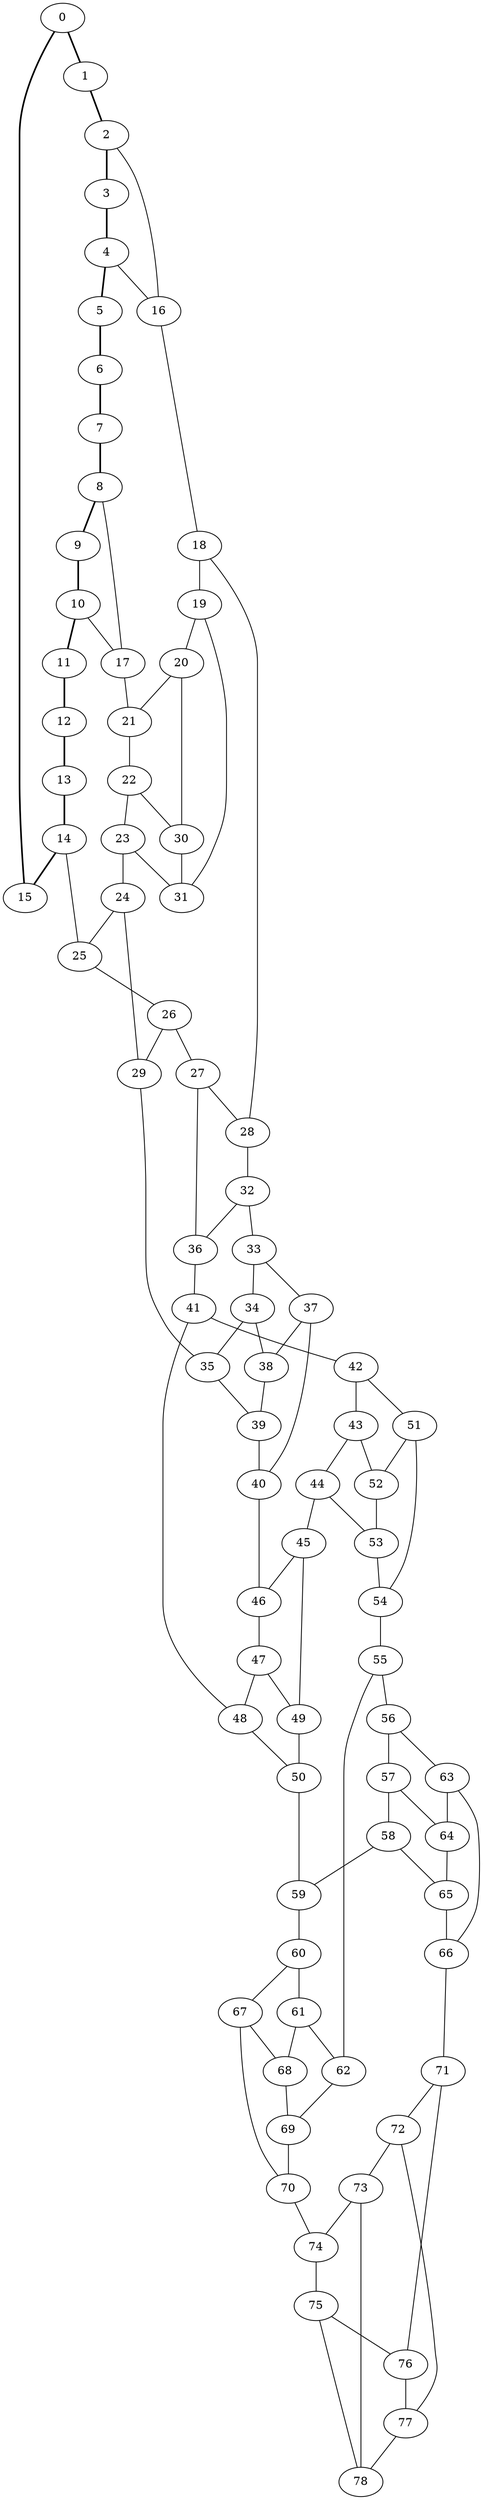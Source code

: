 //Inside of this graph isn't 3-connected
graph G {
0 [ pos = " 17.50,0.00!" ];
0 -- 1[style=bold];
0 -- 15[style=bold];
1 [ pos = " 16.17,6.70!" ];
1 -- 2[style=bold];
2 [ pos = " 12.37,12.37!" ];
2 -- 3[style=bold];
2 -- 16;
3 [ pos = " 6.70,16.17!" ];
3 -- 4[style=bold];
4 [ pos = " 0.00,17.50!" ];
4 -- 5[style=bold];
4 -- 16;
5 [ pos = " -6.70,16.17!" ];
5 -- 6[style=bold];
6 [ pos = " -12.37,12.37!" ];
6 -- 7[style=bold];
7 [ pos = " -16.17,6.70!" ];
7 -- 8[style=bold];
8 [ pos = " -17.50,0.00!" ];
8 -- 9[style=bold];
8 -- 17;
9 [ pos = " -16.17,-6.70!" ];
9 -- 10[style=bold];
10 [ pos = " -12.37,-12.37!" ];
10 -- 11[style=bold];
10 -- 17;
11 [ pos = " -6.70,-16.17!" ];
11 -- 12[style=bold];
12 [ pos = " 0.00,-17.50!" ];
12 -- 13[style=bold];
13 [ pos = " 6.70,-16.17!" ];
13 -- 14[style=bold];
14 [ pos = " 12.37,-12.37!" ];
14 -- 15[style=bold];
14 -- 25;
15 [ pos = " 16.17,-6.70!" ];
16 -- 18;
17 -- 21;
18 -- 19;
18 -- 28;
19 -- 20;
19 -- 31;
20 -- 21;
20 -- 30;
21 -- 22;
22 -- 23;
22 -- 30;
23 -- 24;
23 -- 31;
24 -- 25;
24 -- 29;
25 -- 26;
26 -- 27;
26 -- 29;
27 -- 28;
27 -- 36;
28 -- 32;
29 -- 35;
30 -- 31;
32 -- 33;
32 -- 36;
33 -- 34;
33 -- 37;
34 -- 35;
34 -- 38;
35 -- 39;
36 -- 41;
37 -- 38;
37 -- 40;
38 -- 39;
39 -- 40;
40 -- 46;
41 -- 42;
41 -- 48;
42 -- 43;
42 -- 51;
43 -- 44;
43 -- 52;
44 -- 45;
44 -- 53;
45 -- 46;
45 -- 49;
46 -- 47;
47 -- 48;
47 -- 49;
48 -- 50;
49 -- 50;
50 -- 59;
51 -- 52;
51 -- 54;
52 -- 53;
53 -- 54;
54 -- 55;
55 -- 56;
55 -- 62;
56 -- 57;
56 -- 63;
57 -- 58;
57 -- 64;
58 -- 59;
58 -- 65;
59 -- 60;
60 -- 61;
60 -- 67;
61 -- 62;
61 -- 68;
62 -- 69;
63 -- 64;
63 -- 66;
64 -- 65;
65 -- 66;
66 -- 71;
67 -- 68;
67 -- 70;
68 -- 69;
69 -- 70;
70 -- 74;
71 -- 72;
71 -- 76;
72 -- 73;
72 -- 77;
73 -- 74;
73 -- 78;
74 -- 75;
75 -- 76;
75 -- 78;
76 -- 77;
77 -- 78;
}
